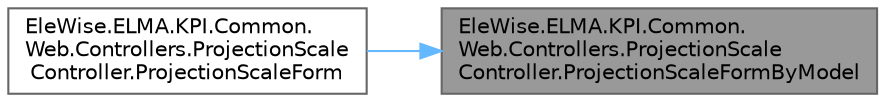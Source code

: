digraph "EleWise.ELMA.KPI.Common.Web.Controllers.ProjectionScaleController.ProjectionScaleFormByModel"
{
 // LATEX_PDF_SIZE
  bgcolor="transparent";
  edge [fontname=Helvetica,fontsize=10,labelfontname=Helvetica,labelfontsize=10];
  node [fontname=Helvetica,fontsize=10,shape=box,height=0.2,width=0.4];
  rankdir="RL";
  Node1 [id="Node000001",label="EleWise.ELMA.KPI.Common.\lWeb.Controllers.ProjectionScale\lController.ProjectionScaleFormByModel",height=0.2,width=0.4,color="gray40", fillcolor="grey60", style="filled", fontcolor="black",tooltip="Отображает коридорную шкалу"];
  Node1 -> Node2 [id="edge1_Node000001_Node000002",dir="back",color="steelblue1",style="solid",tooltip=" "];
  Node2 [id="Node000002",label="EleWise.ELMA.KPI.Common.\lWeb.Controllers.ProjectionScale\lController.ProjectionScaleForm",height=0.2,width=0.4,color="grey40", fillcolor="white", style="filled",URL="$class_ele_wise_1_1_e_l_m_a_1_1_k_p_i_1_1_common_1_1_web_1_1_controllers_1_1_projection_scale_controller.html#a5f2300f8e5580150d82347630f7f111c",tooltip="Отображает коридорную шкалу"];
}
